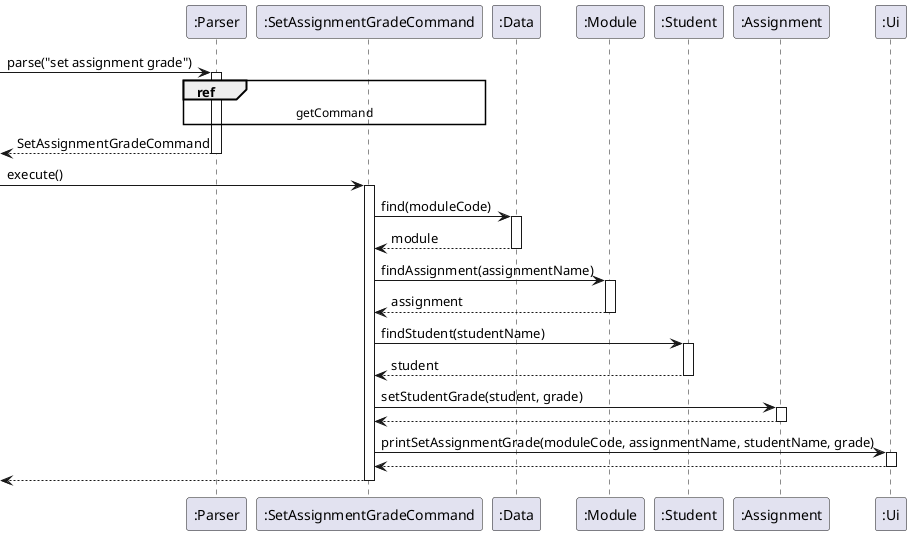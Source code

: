 @startuml

participant ":Parser" as Parser
participant ":SetAssignmentGradeCommand" as Command
participant ":Data" as Data
participant ":Module" as Module
participant ":Student" as Student
participant ":Assignment" as Assignment
participant ":Ui" as Ui


[-> Parser : parse("set assignment grade")
activate Parser

ref over Parser, Command : getCommand

[<-- Parser : SetAssignmentGradeCommand
deactivate Parser

[->Command : execute()
activate Command

Command -> Data : find(moduleCode)
activate Data

Data --> Command : module
deactivate Data

Command -> Module : findAssignment(assignmentName)
activate Module

Module --> Command : assignment
deactivate Module

Command -> Student : findStudent(studentName)
activate Student

Student --> Command : student
deactivate Student

Command -> Assignment : setStudentGrade(student, grade)
activate Assignment

Assignment --> Command
deactivate Assignment


Command -> Ui : printSetAssignmentGrade(moduleCode, assignmentName, studentName, grade)
activate Ui

Ui --> Command
deactivate Ui

[<-- Command
deactivate Command

@enduml